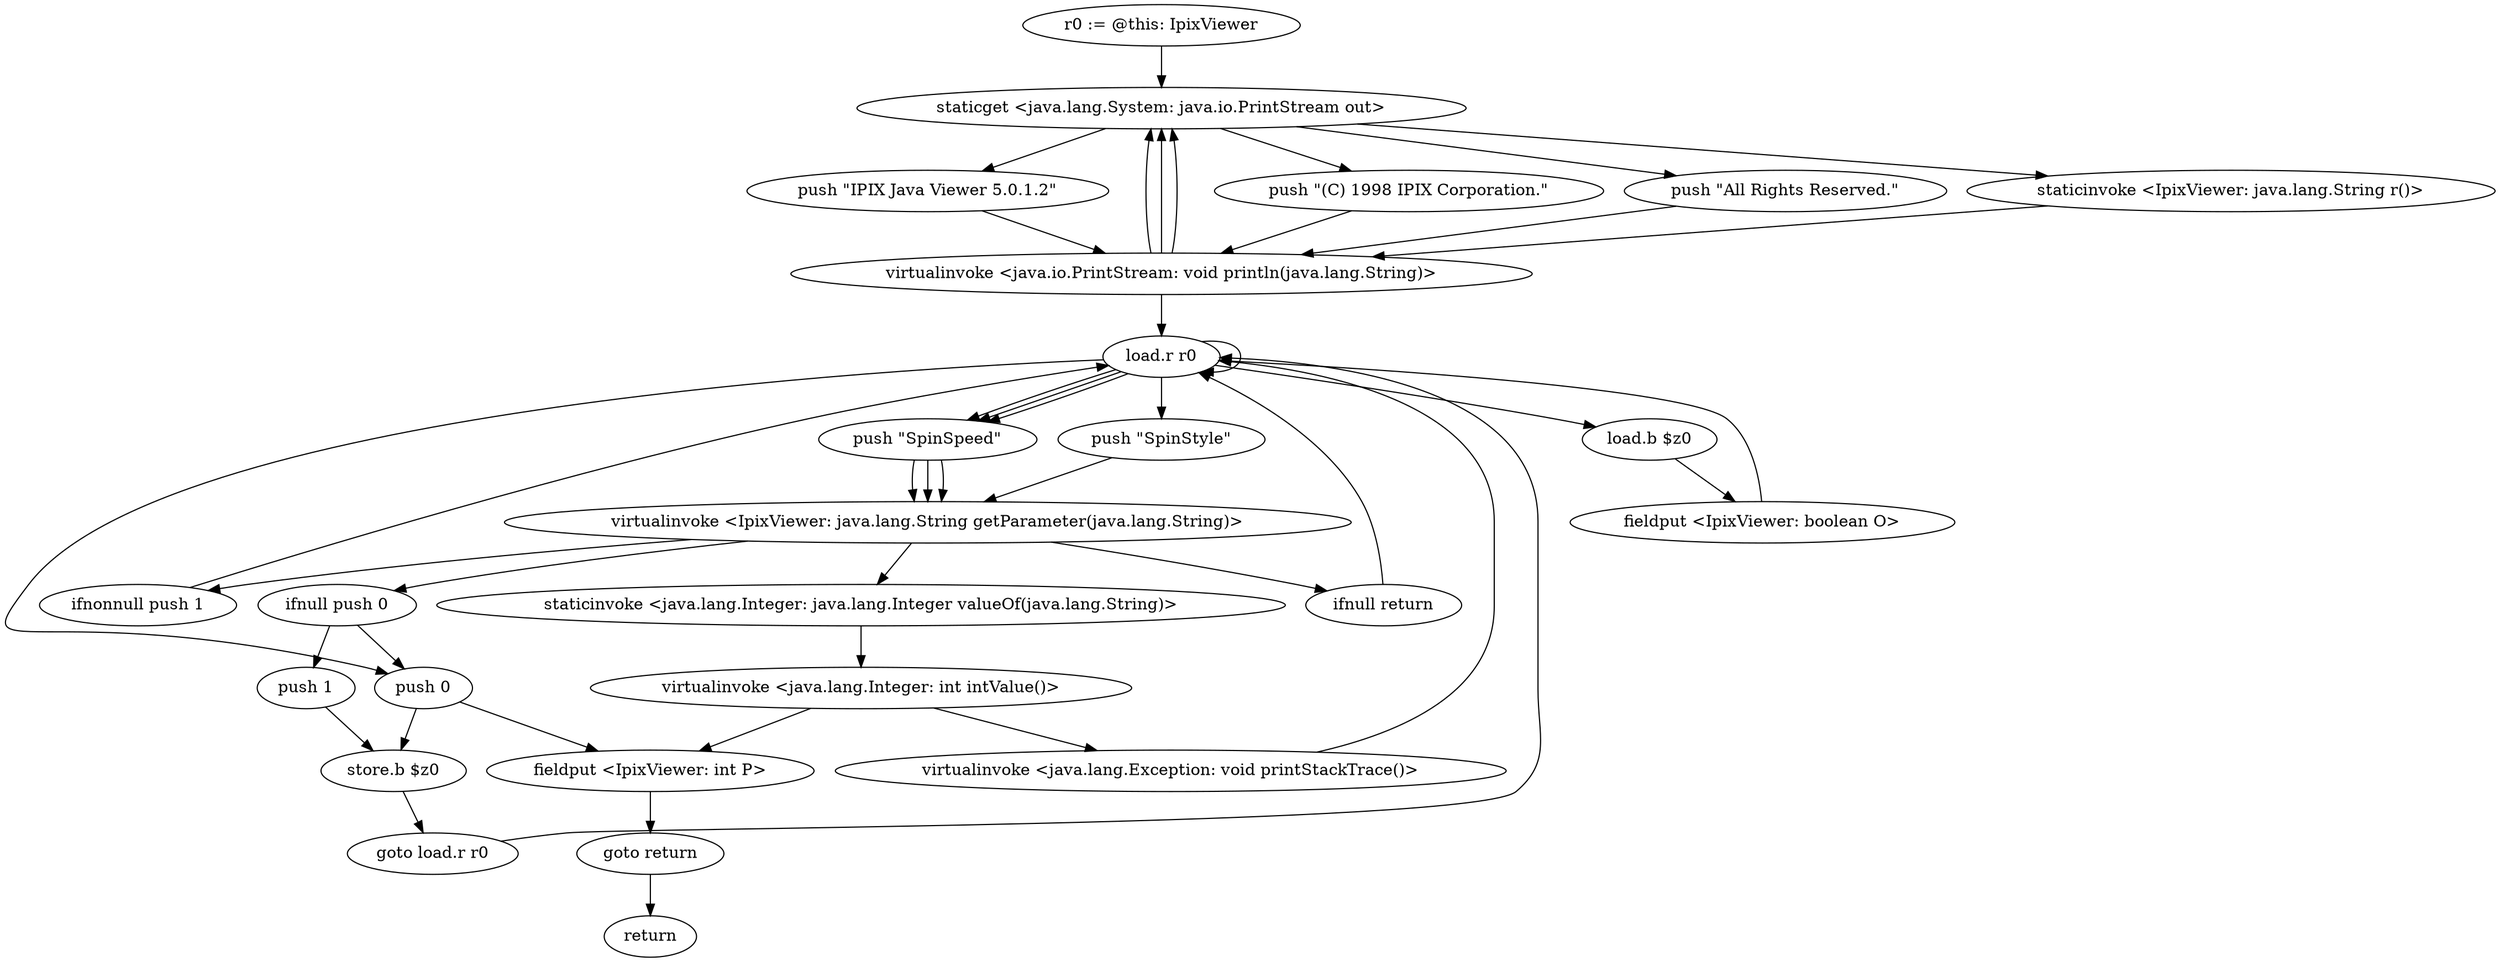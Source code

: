 digraph "" {
    "r0 := @this: IpixViewer"
    "staticget <java.lang.System: java.io.PrintStream out>"
    "r0 := @this: IpixViewer"->"staticget <java.lang.System: java.io.PrintStream out>";
    "push \"IPIX Java Viewer 5.0.1.2\""
    "staticget <java.lang.System: java.io.PrintStream out>"->"push \"IPIX Java Viewer 5.0.1.2\"";
    "virtualinvoke <java.io.PrintStream: void println(java.lang.String)>"
    "push \"IPIX Java Viewer 5.0.1.2\""->"virtualinvoke <java.io.PrintStream: void println(java.lang.String)>";
    "virtualinvoke <java.io.PrintStream: void println(java.lang.String)>"->"staticget <java.lang.System: java.io.PrintStream out>";
    "push \"(C) 1998 IPIX Corporation.\""
    "staticget <java.lang.System: java.io.PrintStream out>"->"push \"(C) 1998 IPIX Corporation.\"";
    "push \"(C) 1998 IPIX Corporation.\""->"virtualinvoke <java.io.PrintStream: void println(java.lang.String)>";
    "virtualinvoke <java.io.PrintStream: void println(java.lang.String)>"->"staticget <java.lang.System: java.io.PrintStream out>";
    "push \"All Rights Reserved.\""
    "staticget <java.lang.System: java.io.PrintStream out>"->"push \"All Rights Reserved.\"";
    "push \"All Rights Reserved.\""->"virtualinvoke <java.io.PrintStream: void println(java.lang.String)>";
    "virtualinvoke <java.io.PrintStream: void println(java.lang.String)>"->"staticget <java.lang.System: java.io.PrintStream out>";
    "staticinvoke <IpixViewer: java.lang.String r()>"
    "staticget <java.lang.System: java.io.PrintStream out>"->"staticinvoke <IpixViewer: java.lang.String r()>";
    "staticinvoke <IpixViewer: java.lang.String r()>"->"virtualinvoke <java.io.PrintStream: void println(java.lang.String)>";
    "load.r r0"
    "virtualinvoke <java.io.PrintStream: void println(java.lang.String)>"->"load.r r0";
    "push \"SpinSpeed\""
    "load.r r0"->"push \"SpinSpeed\"";
    "virtualinvoke <IpixViewer: java.lang.String getParameter(java.lang.String)>"
    "push \"SpinSpeed\""->"virtualinvoke <IpixViewer: java.lang.String getParameter(java.lang.String)>";
    "ifnonnull push 1"
    "virtualinvoke <IpixViewer: java.lang.String getParameter(java.lang.String)>"->"ifnonnull push 1";
    "ifnonnull push 1"->"load.r r0";
    "push \"SpinStyle\""
    "load.r r0"->"push \"SpinStyle\"";
    "push \"SpinStyle\""->"virtualinvoke <IpixViewer: java.lang.String getParameter(java.lang.String)>";
    "ifnull push 0"
    "virtualinvoke <IpixViewer: java.lang.String getParameter(java.lang.String)>"->"ifnull push 0";
    "push 1"
    "ifnull push 0"->"push 1";
    "store.b $z0"
    "push 1"->"store.b $z0";
    "goto load.r r0"
    "store.b $z0"->"goto load.r r0";
    "goto load.r r0"->"load.r r0";
    "load.b $z0"
    "load.r r0"->"load.b $z0";
    "fieldput <IpixViewer: boolean O>"
    "load.b $z0"->"fieldput <IpixViewer: boolean O>";
    "fieldput <IpixViewer: boolean O>"->"load.r r0";
    "load.r r0"->"push \"SpinSpeed\"";
    "push \"SpinSpeed\""->"virtualinvoke <IpixViewer: java.lang.String getParameter(java.lang.String)>";
    "ifnull return"
    "virtualinvoke <IpixViewer: java.lang.String getParameter(java.lang.String)>"->"ifnull return";
    "ifnull return"->"load.r r0";
    "load.r r0"->"load.r r0";
    "load.r r0"->"push \"SpinSpeed\"";
    "push \"SpinSpeed\""->"virtualinvoke <IpixViewer: java.lang.String getParameter(java.lang.String)>";
    "staticinvoke <java.lang.Integer: java.lang.Integer valueOf(java.lang.String)>"
    "virtualinvoke <IpixViewer: java.lang.String getParameter(java.lang.String)>"->"staticinvoke <java.lang.Integer: java.lang.Integer valueOf(java.lang.String)>";
    "virtualinvoke <java.lang.Integer: int intValue()>"
    "staticinvoke <java.lang.Integer: java.lang.Integer valueOf(java.lang.String)>"->"virtualinvoke <java.lang.Integer: int intValue()>";
    "fieldput <IpixViewer: int P>"
    "virtualinvoke <java.lang.Integer: int intValue()>"->"fieldput <IpixViewer: int P>";
    "goto return"
    "fieldput <IpixViewer: int P>"->"goto return";
    "return"
    "goto return"->"return";
    "virtualinvoke <java.lang.Exception: void printStackTrace()>"
    "virtualinvoke <java.lang.Integer: int intValue()>"->"virtualinvoke <java.lang.Exception: void printStackTrace()>";
    "virtualinvoke <java.lang.Exception: void printStackTrace()>"->"load.r r0";
    "push 0"
    "load.r r0"->"push 0";
    "push 0"->"fieldput <IpixViewer: int P>";
    "ifnull push 0"->"push 0";
    "push 0"->"store.b $z0";
}
